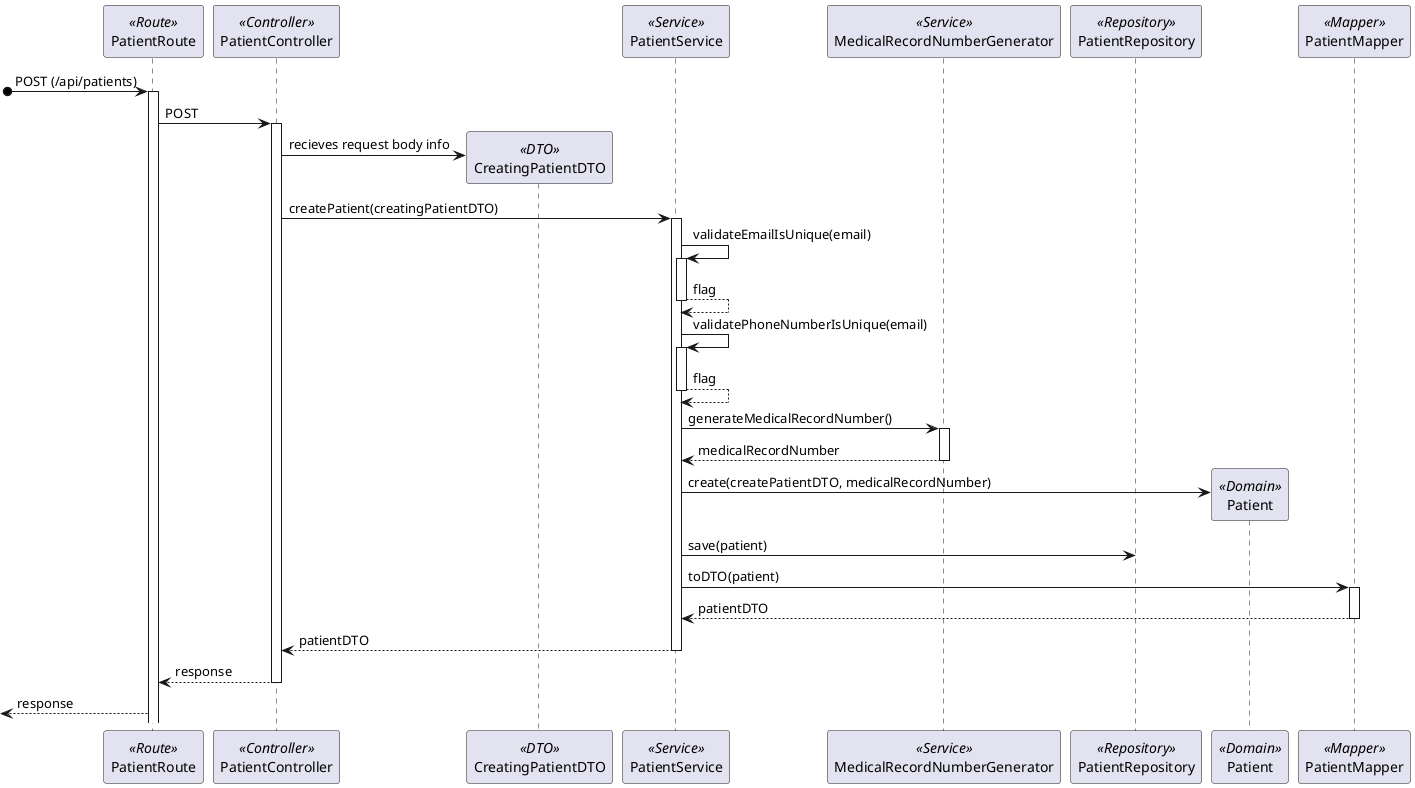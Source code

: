 ```plantuml
@startuml Process_View
participant PatientRoute as Route <<Route>>
participant PatientController as Controller <<Controller>>
participant CreatingPatientDTO as DTO <<DTO>>
participant PatientService as Service <<Service>>
participant MedicalRecordNumberGenerator as MedicalRecordNumberGenerator <<Service>>
participant PatientRepository as Repository <<Repository>>
participant Patient as Domain <<Domain>>
participant PatientMapper as Mapper <<Mapper>>
[o-> Route: POST (/api/patients)
activate Route
Route -> Controller : POST
activate Controller
Controller -> DTO** : recieves request body info
Controller -> Service : createPatient(creatingPatientDTO)
activate Service
Service -> Service : validateEmailIsUnique(email)
activate Service
return flag
Service -> Service : validatePhoneNumberIsUnique(email)
activate Service
return flag
Service -> MedicalRecordNumberGenerator : generateMedicalRecordNumber()
activate MedicalRecordNumberGenerator
return medicalRecordNumber
Service -> Domain** : create(createPatientDTO, medicalRecordNumber)
Service -> Repository : save(patient)
Service -> Mapper : toDTO(patient)
activate Mapper
return patientDTO
Service --> Controller : patientDTO
deactivate Service
Controller --> Route : response
deactivate Controller
<-- Route : response

@enduml
```